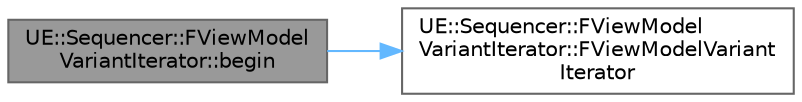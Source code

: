 digraph "UE::Sequencer::FViewModelVariantIterator::begin"
{
 // INTERACTIVE_SVG=YES
 // LATEX_PDF_SIZE
  bgcolor="transparent";
  edge [fontname=Helvetica,fontsize=10,labelfontname=Helvetica,labelfontsize=10];
  node [fontname=Helvetica,fontsize=10,shape=box,height=0.2,width=0.4];
  rankdir="LR";
  Node1 [id="Node000001",label="UE::Sequencer::FViewModel\lVariantIterator::begin",height=0.2,width=0.4,color="gray40", fillcolor="grey60", style="filled", fontcolor="black",tooltip=" "];
  Node1 -> Node2 [id="edge1_Node000001_Node000002",color="steelblue1",style="solid",tooltip=" "];
  Node2 [id="Node000002",label="UE::Sequencer::FViewModel\lVariantIterator::FViewModelVariant\lIterator",height=0.2,width=0.4,color="grey40", fillcolor="white", style="filled",URL="$d1/d5e/structUE_1_1Sequencer_1_1FViewModelVariantIterator.html#ada18c05760e94e5d9c82671359e92f5a",tooltip=" "];
}
